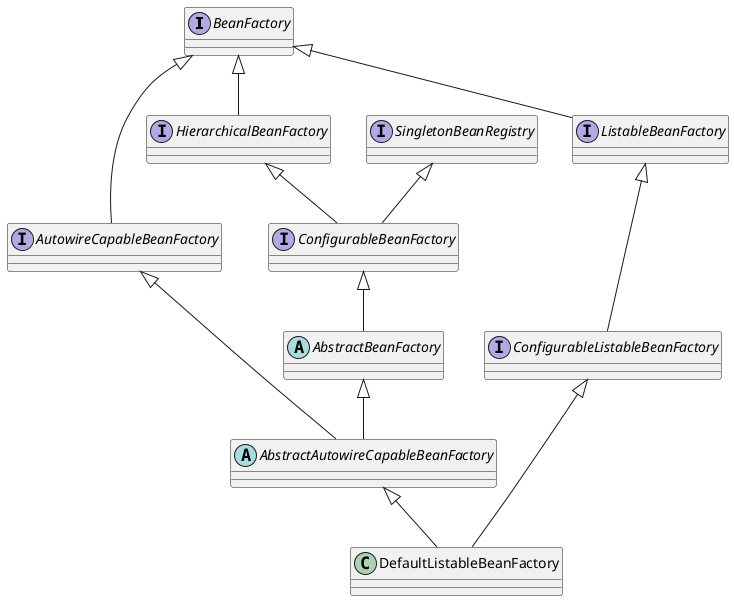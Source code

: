 @startuml

/'abstract class AbstractList
abstract AbstractCollection
interface List
interface Collection

List <|-- AbstractList
Collection <|-- AbstractCollection

Collection <|- List
AbstractCollection <|- AbstractList
AbstractList <|-- ArrayList

class ArrayList {
Object[] elementData
size()
}

enum TimeUnit {
DAYS
HOURS
MINUTES
}'/


interface BeanFactory
interface AutowireCapableBeanFactory
BeanFactory <|-- AutowireCapableBeanFactory

interface SingletonBeanRegistry
/' 注册接口registerSingleton(String beanName, Object singletonObject) '/

interface ConfigurableBeanFactory
/' 配置BeanFactory的方法 '/

SingletonBeanRegistry <|-- ConfigurableBeanFactory




interface HierarchicalBeanFactory
/' 有层级的BeanFactory  getParentBeanFactory '/
BeanFactory <|-- HierarchicalBeanFactory
HierarchicalBeanFactory <|-- ConfigurableBeanFactory
abstract class AbstractBeanFactory

ConfigurableBeanFactory <|-- AbstractBeanFactory

abstract class AbstractAutowireCapableBeanFactory

AutowireCapableBeanFactory <|--- AbstractAutowireCapableBeanFactory

AbstractBeanFactory <|-- AbstractAutowireCapableBeanFactory

interface ListableBeanFactory
/' 列表相关的, getCount getBeans '/

BeanFactory <|-- ListableBeanFactory

interface ConfigurableListableBeanFactory

ListableBeanFactory <|-- ConfigurableListableBeanFactory

class DefaultListableBeanFactory
ConfigurableListableBeanFactory <|-- DefaultListableBeanFactory
AbstractAutowireCapableBeanFactory <|-- DefaultListableBeanFactory
@enduml